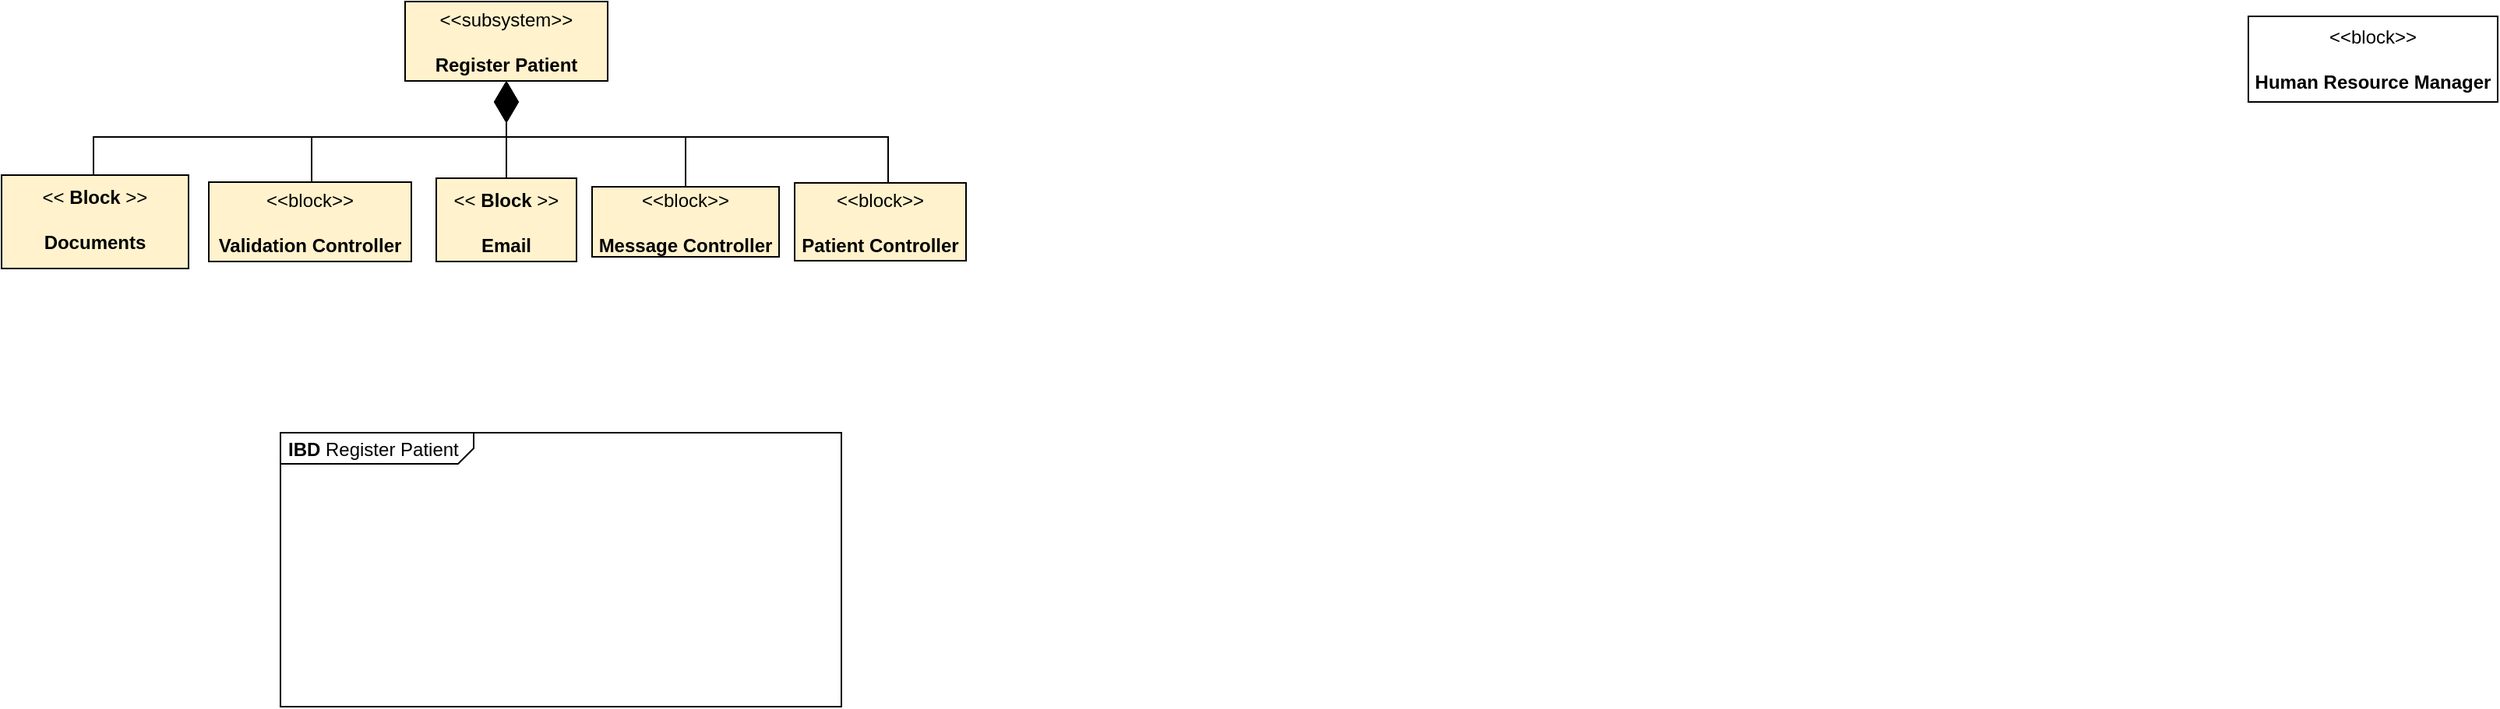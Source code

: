 <mxfile version="24.4.6" type="github">
  <diagram name="Página-1" id="0HPHgAkCW-qO17i5ZpU1">
    <mxGraphModel dx="989" dy="509" grid="1" gridSize="10" guides="1" tooltips="1" connect="1" arrows="1" fold="1" page="1" pageScale="1" pageWidth="827" pageHeight="1169" math="0" shadow="0">
      <root>
        <mxCell id="0" />
        <mxCell id="1" parent="0" />
        <mxCell id="1tmK8UM5rBE4tZaSGKDy-1" value="&amp;lt;&amp;lt;block&amp;gt;&amp;gt;&lt;br&gt;&lt;br&gt;&lt;b&gt;Validation Controller&lt;/b&gt;" style="html=1;align=center;verticalAlign=middle;dashed=0;whiteSpace=wrap;fillColor=#FFF2CC;" vertex="1" parent="1">
          <mxGeometry x="144" y="319" width="130" height="51" as="geometry" />
        </mxCell>
        <mxCell id="1tmK8UM5rBE4tZaSGKDy-2" value="&amp;lt;&amp;lt;block&amp;gt;&amp;gt;&lt;br&gt;&lt;br&gt;&lt;b&gt;Patient Controller&lt;/b&gt;" style="html=1;align=center;verticalAlign=middle;dashed=0;whiteSpace=wrap;fillColor=#FFF2CC;" vertex="1" parent="1">
          <mxGeometry x="520" y="319.5" width="110" height="50" as="geometry" />
        </mxCell>
        <mxCell id="1tmK8UM5rBE4tZaSGKDy-3" value="&amp;lt;&amp;lt;block&amp;gt;&amp;gt;&lt;br&gt;&lt;br&gt;&lt;b&gt;Message Controller&lt;/b&gt;" style="html=1;align=center;verticalAlign=middle;dashed=0;whiteSpace=wrap;fillColor=#FFF2CC;" vertex="1" parent="1">
          <mxGeometry x="390" y="322" width="120" height="45" as="geometry" />
        </mxCell>
        <mxCell id="1tmK8UM5rBE4tZaSGKDy-4" value="&amp;lt;&amp;lt;block&amp;gt;&amp;gt;&lt;br&gt;&lt;br&gt;&lt;b&gt;Human Resource Manager&lt;/b&gt;" style="html=1;align=center;verticalAlign=middle;dashed=0;whiteSpace=wrap;" vertex="1" parent="1">
          <mxGeometry x="1453" y="212.5" width="160" height="55" as="geometry" />
        </mxCell>
        <mxCell id="1tmK8UM5rBE4tZaSGKDy-5" value="&amp;lt;&amp;lt; &lt;b&gt;Block &lt;/b&gt;&amp;gt;&amp;gt;&lt;div&gt;&lt;br&gt;&lt;b&gt;Documents&lt;/b&gt;&lt;/div&gt;" style="shape=rect;html=1;whiteSpace=wrap;align=center;verticalAlign=top;fillColor=#FFF2CC;" vertex="1" parent="1">
          <mxGeometry x="11" y="314.5" width="120" height="60" as="geometry" />
        </mxCell>
        <mxCell id="1tmK8UM5rBE4tZaSGKDy-6" value="&amp;lt;&amp;lt; &lt;b&gt;Block &lt;/b&gt;&amp;gt;&amp;gt;&lt;div&gt;&lt;br&gt;&lt;b&gt;Email&lt;/b&gt;&lt;/div&gt;" style="shape=rect;html=1;whiteSpace=wrap;align=center;verticalAlign=top;fillColor=#FFF2CC;" vertex="1" parent="1">
          <mxGeometry x="290" y="316.5" width="90" height="53.5" as="geometry" />
        </mxCell>
        <mxCell id="1tmK8UM5rBE4tZaSGKDy-7" value="" style="endArrow=diamondThin;endFill=1;endSize=24;html=1;rounded=0;edgeStyle=orthogonalEdgeStyle;" edge="1" parent="1" source="1tmK8UM5rBE4tZaSGKDy-5" target="1tmK8UM5rBE4tZaSGKDy-8">
          <mxGeometry width="160" relative="1" as="geometry">
            <mxPoint x="320" y="200" as="sourcePoint" />
            <mxPoint x="480" y="200" as="targetPoint" />
            <Array as="points">
              <mxPoint x="70" y="290" />
              <mxPoint x="335" y="290" />
            </Array>
          </mxGeometry>
        </mxCell>
        <mxCell id="1tmK8UM5rBE4tZaSGKDy-8" value="&amp;lt;&amp;lt;subsystem&amp;gt;&amp;gt;&lt;br&gt;&lt;br&gt;&lt;b&gt;Register Patient&lt;/b&gt;" style="html=1;align=center;verticalAlign=middle;dashed=0;whiteSpace=wrap;fillColor=#FFF2CC;" vertex="1" parent="1">
          <mxGeometry x="270" y="203" width="130" height="51" as="geometry" />
        </mxCell>
        <mxCell id="1tmK8UM5rBE4tZaSGKDy-9" value="" style="endArrow=diamondThin;endFill=1;endSize=24;html=1;rounded=0;edgeStyle=orthogonalEdgeStyle;" edge="1" parent="1" source="1tmK8UM5rBE4tZaSGKDy-1" target="1tmK8UM5rBE4tZaSGKDy-8">
          <mxGeometry width="160" relative="1" as="geometry">
            <mxPoint x="30" y="325" as="sourcePoint" />
            <mxPoint x="345" y="264" as="targetPoint" />
            <Array as="points">
              <mxPoint x="210" y="290" />
              <mxPoint x="335" y="290" />
            </Array>
          </mxGeometry>
        </mxCell>
        <mxCell id="1tmK8UM5rBE4tZaSGKDy-10" value="" style="endArrow=diamondThin;endFill=1;endSize=24;html=1;rounded=0;edgeStyle=orthogonalEdgeStyle;" edge="1" parent="1" source="1tmK8UM5rBE4tZaSGKDy-6" target="1tmK8UM5rBE4tZaSGKDy-8">
          <mxGeometry width="160" relative="1" as="geometry">
            <mxPoint x="40" y="335" as="sourcePoint" />
            <mxPoint x="355" y="274" as="targetPoint" />
            <Array as="points">
              <mxPoint x="335" y="310" />
              <mxPoint x="335" y="310" />
            </Array>
          </mxGeometry>
        </mxCell>
        <mxCell id="1tmK8UM5rBE4tZaSGKDy-11" value="" style="endArrow=diamondThin;endFill=1;endSize=24;html=1;rounded=0;edgeStyle=orthogonalEdgeStyle;" edge="1" parent="1" source="1tmK8UM5rBE4tZaSGKDy-3" target="1tmK8UM5rBE4tZaSGKDy-8">
          <mxGeometry width="160" relative="1" as="geometry">
            <mxPoint x="50" y="345" as="sourcePoint" />
            <mxPoint x="365" y="284" as="targetPoint" />
            <Array as="points">
              <mxPoint x="450" y="290" />
              <mxPoint x="335" y="290" />
            </Array>
          </mxGeometry>
        </mxCell>
        <mxCell id="1tmK8UM5rBE4tZaSGKDy-12" value="" style="endArrow=diamondThin;endFill=1;endSize=24;html=1;rounded=0;edgeStyle=orthogonalEdgeStyle;" edge="1" parent="1" source="1tmK8UM5rBE4tZaSGKDy-2" target="1tmK8UM5rBE4tZaSGKDy-8">
          <mxGeometry width="160" relative="1" as="geometry">
            <mxPoint x="400" y="212.5" as="sourcePoint" />
            <mxPoint x="715" y="151.5" as="targetPoint" />
            <Array as="points">
              <mxPoint x="580" y="290" />
              <mxPoint x="335" y="290" />
            </Array>
          </mxGeometry>
        </mxCell>
        <mxCell id="1tmK8UM5rBE4tZaSGKDy-13" value="&lt;p style=&quot;margin:0px;margin-top:4px;margin-left:5px;text-align:left;&quot;&gt;&lt;b&gt;IBD&lt;/b&gt; Register Patient&lt;/p&gt;" style="html=1;shape=mxgraph.sysml.package;overflow=fill;labelX=124.1;align=left;spacingLeft=5;verticalAlign=top;spacingTop=-3;" vertex="1" parent="1">
          <mxGeometry x="190" y="480" width="360" height="176" as="geometry" />
        </mxCell>
      </root>
    </mxGraphModel>
  </diagram>
</mxfile>

